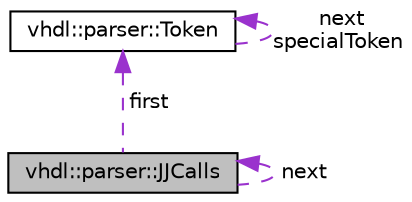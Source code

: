 digraph "vhdl::parser::JJCalls"
{
 // INTERACTIVE_SVG=YES
  edge [fontname="Helvetica",fontsize="10",labelfontname="Helvetica",labelfontsize="10"];
  node [fontname="Helvetica",fontsize="10",shape=record];
  Node1 [label="vhdl::parser::JJCalls",height=0.2,width=0.4,color="black", fillcolor="grey75", style="filled", fontcolor="black"];
  Node1 -> Node1 [dir="back",color="darkorchid3",fontsize="10",style="dashed",label=" next" ,fontname="Helvetica"];
  Node2 -> Node1 [dir="back",color="darkorchid3",fontsize="10",style="dashed",label=" first" ,fontname="Helvetica"];
  Node2 [label="vhdl::parser::Token",height=0.2,width=0.4,color="black", fillcolor="white", style="filled",URL="$dc/de7/classvhdl_1_1parser_1_1_token.html",tooltip="Describes the input token stream. "];
  Node2 -> Node2 [dir="back",color="darkorchid3",fontsize="10",style="dashed",label=" next\nspecialToken" ,fontname="Helvetica"];
}
